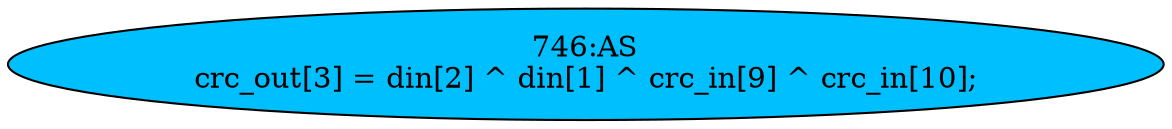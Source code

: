 strict digraph "" {
	node [label="\N"];
	"746:AS"	 [ast="<pyverilog.vparser.ast.Assign object at 0x7f0647e4b2d0>",
		def_var="['crc_out']",
		fillcolor=deepskyblue,
		label="746:AS
crc_out[3] = din[2] ^ din[1] ^ crc_in[9] ^ crc_in[10];",
		statements="[]",
		style=filled,
		typ=Assign,
		use_var="['din', 'din', 'crc_in', 'crc_in']"];
}
